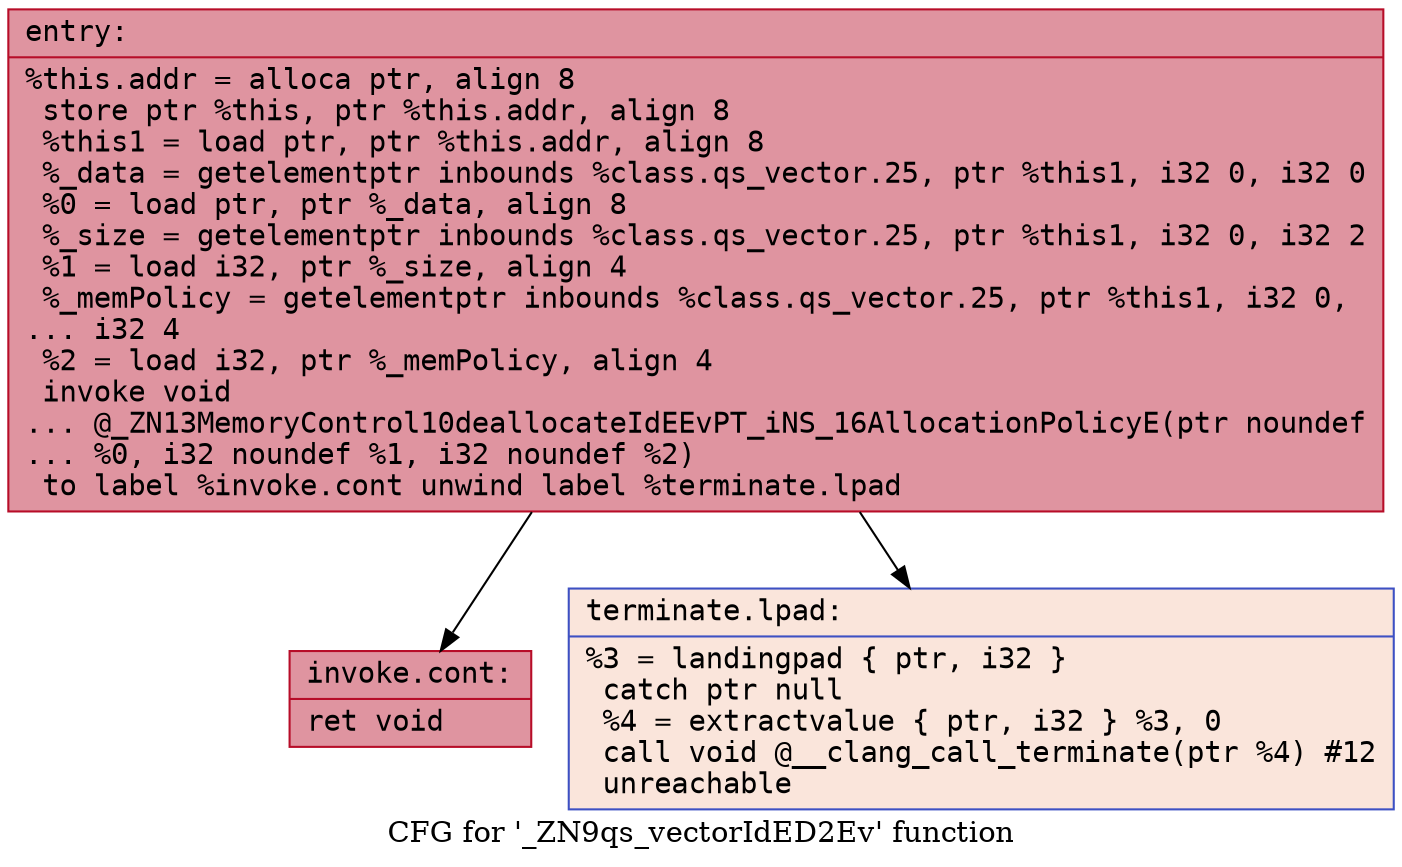 digraph "CFG for '_ZN9qs_vectorIdED2Ev' function" {
	label="CFG for '_ZN9qs_vectorIdED2Ev' function";

	Node0x556c3c7ef040 [shape=record,color="#b70d28ff", style=filled, fillcolor="#b70d2870" fontname="Courier",label="{entry:\l|  %this.addr = alloca ptr, align 8\l  store ptr %this, ptr %this.addr, align 8\l  %this1 = load ptr, ptr %this.addr, align 8\l  %_data = getelementptr inbounds %class.qs_vector.25, ptr %this1, i32 0, i32 0\l  %0 = load ptr, ptr %_data, align 8\l  %_size = getelementptr inbounds %class.qs_vector.25, ptr %this1, i32 0, i32 2\l  %1 = load i32, ptr %_size, align 4\l  %_memPolicy = getelementptr inbounds %class.qs_vector.25, ptr %this1, i32 0,\l... i32 4\l  %2 = load i32, ptr %_memPolicy, align 4\l  invoke void\l... @_ZN13MemoryControl10deallocateIdEEvPT_iNS_16AllocationPolicyE(ptr noundef\l... %0, i32 noundef %1, i32 noundef %2)\l          to label %invoke.cont unwind label %terminate.lpad\l}"];
	Node0x556c3c7ef040 -> Node0x556c3c7ef630[tooltip="entry -> invoke.cont\nProbability 100.00%" ];
	Node0x556c3c7ef040 -> Node0x556c3c7ef6b0[tooltip="entry -> terminate.lpad\nProbability 0.00%" ];
	Node0x556c3c7ef630 [shape=record,color="#b70d28ff", style=filled, fillcolor="#b70d2870" fontname="Courier",label="{invoke.cont:\l|  ret void\l}"];
	Node0x556c3c7ef6b0 [shape=record,color="#3d50c3ff", style=filled, fillcolor="#f4c5ad70" fontname="Courier",label="{terminate.lpad:\l|  %3 = landingpad \{ ptr, i32 \}\l          catch ptr null\l  %4 = extractvalue \{ ptr, i32 \} %3, 0\l  call void @__clang_call_terminate(ptr %4) #12\l  unreachable\l}"];
}
